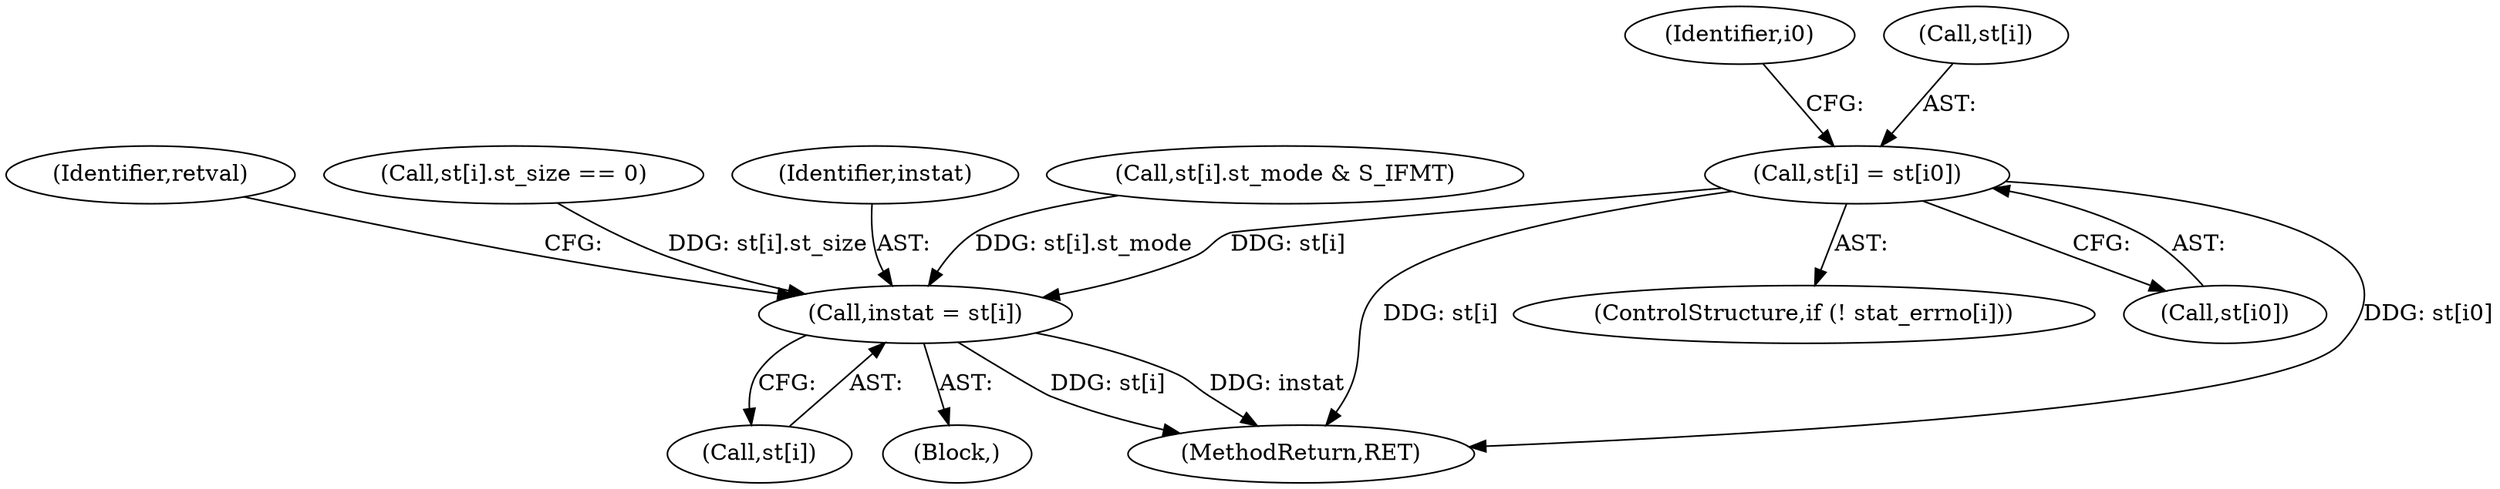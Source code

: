 digraph "0_savannah_f290f48a621867084884bfff87f8093c15195e6a@array" {
"1001758" [label="(Call,st[i] = st[i0])"];
"1002166" [label="(Call,instat = st[i])"];
"1002149" [label="(Block,)"];
"1001762" [label="(Call,st[i0])"];
"1002172" [label="(Identifier,retval)"];
"1002173" [label="(MethodReturn,RET)"];
"1001971" [label="(Call,st[i].st_size == 0)"];
"1002168" [label="(Call,st[i])"];
"1002167" [label="(Identifier,instat)"];
"1001753" [label="(ControlStructure,if (! stat_errno[i]))"];
"1001808" [label="(Identifier,i0)"];
"1001946" [label="(Call,st[i].st_mode & S_IFMT)"];
"1002166" [label="(Call,instat = st[i])"];
"1001758" [label="(Call,st[i] = st[i0])"];
"1001759" [label="(Call,st[i])"];
"1001758" -> "1001753"  [label="AST: "];
"1001758" -> "1001762"  [label="CFG: "];
"1001759" -> "1001758"  [label="AST: "];
"1001762" -> "1001758"  [label="AST: "];
"1001808" -> "1001758"  [label="CFG: "];
"1001758" -> "1002173"  [label="DDG: st[i0]"];
"1001758" -> "1002173"  [label="DDG: st[i]"];
"1001758" -> "1002166"  [label="DDG: st[i]"];
"1002166" -> "1002149"  [label="AST: "];
"1002166" -> "1002168"  [label="CFG: "];
"1002167" -> "1002166"  [label="AST: "];
"1002168" -> "1002166"  [label="AST: "];
"1002172" -> "1002166"  [label="CFG: "];
"1002166" -> "1002173"  [label="DDG: instat"];
"1002166" -> "1002173"  [label="DDG: st[i]"];
"1001971" -> "1002166"  [label="DDG: st[i].st_size"];
"1001946" -> "1002166"  [label="DDG: st[i].st_mode"];
}
